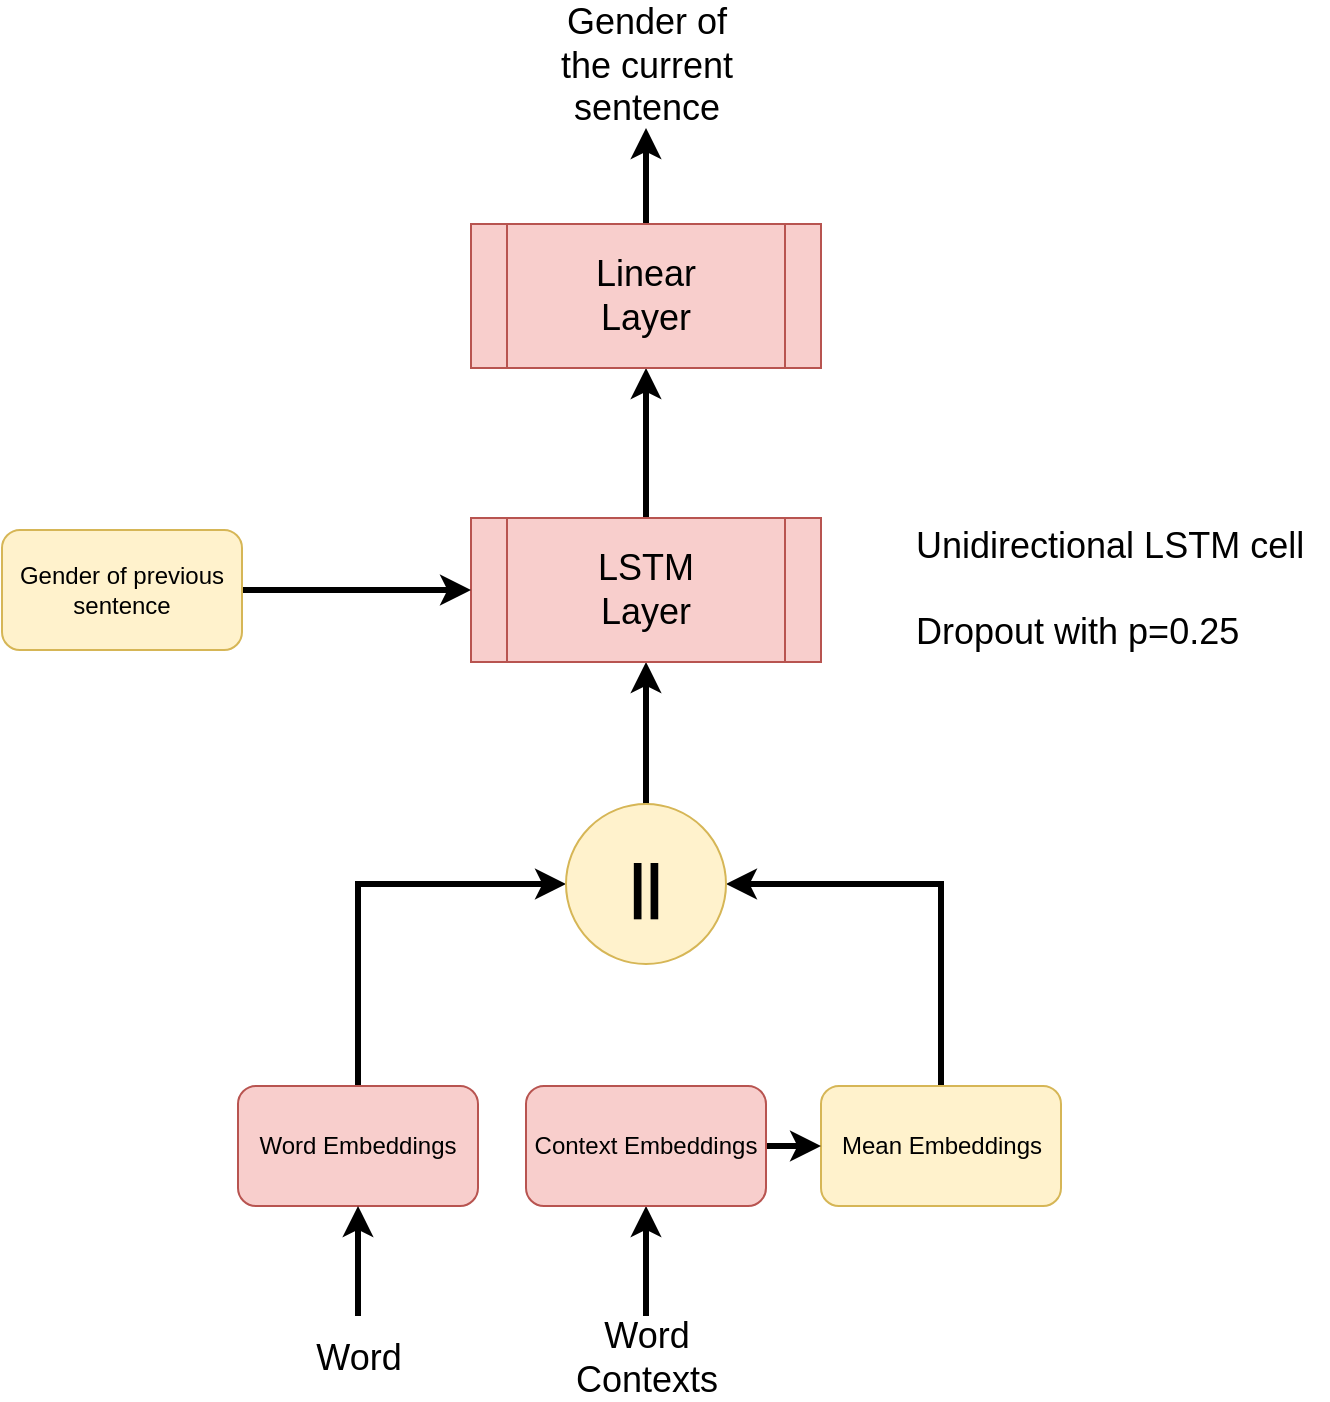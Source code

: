 <mxfile version="14.4.3" type="device"><diagram id="USfavRoX7cNSargon_Jp" name="Page-1"><mxGraphModel dx="2052" dy="1151" grid="0" gridSize="10" guides="1" tooltips="1" connect="1" arrows="1" fold="1" page="1" pageScale="1" pageWidth="827" pageHeight="1169" math="0" shadow="0"><root><mxCell id="0"/><mxCell id="1" parent="0"/><mxCell id="Mlury50vUjwtRUtmHJ8P-26" style="edgeStyle=orthogonalEdgeStyle;rounded=0;orthogonalLoop=1;jettySize=auto;html=1;exitX=0.5;exitY=0;exitDx=0;exitDy=0;entryX=1;entryY=0.5;entryDx=0;entryDy=0;strokeWidth=3;fontSize=18;" edge="1" parent="1" source="Mlury50vUjwtRUtmHJ8P-1" target="Mlury50vUjwtRUtmHJ8P-10"><mxGeometry relative="1" as="geometry"/></mxCell><mxCell id="Mlury50vUjwtRUtmHJ8P-1" value="Mean Embeddings" style="rounded=1;whiteSpace=wrap;html=1;fillColor=#fff2cc;strokeColor=#d6b656;" vertex="1" parent="1"><mxGeometry x="491.5" y="777" width="120" height="60" as="geometry"/></mxCell><mxCell id="Mlury50vUjwtRUtmHJ8P-12" style="edgeStyle=orthogonalEdgeStyle;rounded=0;orthogonalLoop=1;jettySize=auto;html=1;exitX=0.5;exitY=0;exitDx=0;exitDy=0;entryX=0;entryY=0.5;entryDx=0;entryDy=0;strokeWidth=3;fontSize=18;" edge="1" parent="1" source="Mlury50vUjwtRUtmHJ8P-2" target="Mlury50vUjwtRUtmHJ8P-10"><mxGeometry relative="1" as="geometry"/></mxCell><mxCell id="Mlury50vUjwtRUtmHJ8P-2" value="Word Embeddings" style="rounded=1;whiteSpace=wrap;html=1;fillColor=#f8cecc;strokeColor=#b85450;" vertex="1" parent="1"><mxGeometry x="200" y="777" width="120" height="60" as="geometry"/></mxCell><mxCell id="Mlury50vUjwtRUtmHJ8P-7" style="edgeStyle=orthogonalEdgeStyle;rounded=0;orthogonalLoop=1;jettySize=auto;html=1;exitX=0.5;exitY=0;exitDx=0;exitDy=0;entryX=0.5;entryY=1;entryDx=0;entryDy=0;fontSize=18;strokeWidth=3;" edge="1" parent="1" source="Mlury50vUjwtRUtmHJ8P-4" target="Mlury50vUjwtRUtmHJ8P-2"><mxGeometry relative="1" as="geometry"/></mxCell><mxCell id="Mlury50vUjwtRUtmHJ8P-4" value="Word" style="text;html=1;strokeColor=none;fillColor=none;align=center;verticalAlign=middle;whiteSpace=wrap;rounded=0;fontSize=18;" vertex="1" parent="1"><mxGeometry x="218.5" y="892" width="83" height="41" as="geometry"/></mxCell><mxCell id="Mlury50vUjwtRUtmHJ8P-20" style="edgeStyle=orthogonalEdgeStyle;rounded=0;orthogonalLoop=1;jettySize=auto;html=1;exitX=0.5;exitY=0;exitDx=0;exitDy=0;entryX=0.5;entryY=1;entryDx=0;entryDy=0;strokeWidth=3;fontSize=18;" edge="1" parent="1" source="Mlury50vUjwtRUtmHJ8P-5" target="Mlury50vUjwtRUtmHJ8P-19"><mxGeometry relative="1" as="geometry"/></mxCell><mxCell id="Mlury50vUjwtRUtmHJ8P-5" value="Word Contexts" style="text;html=1;strokeColor=none;fillColor=none;align=center;verticalAlign=middle;whiteSpace=wrap;rounded=0;fontSize=18;" vertex="1" parent="1"><mxGeometry x="362.5" y="892" width="83" height="41" as="geometry"/></mxCell><mxCell id="Mlury50vUjwtRUtmHJ8P-15" style="edgeStyle=orthogonalEdgeStyle;rounded=0;orthogonalLoop=1;jettySize=auto;html=1;exitX=0.5;exitY=0;exitDx=0;exitDy=0;entryX=0.5;entryY=1;entryDx=0;entryDy=0;strokeWidth=3;fontSize=18;" edge="1" parent="1" source="Mlury50vUjwtRUtmHJ8P-10" target="Mlury50vUjwtRUtmHJ8P-14"><mxGeometry relative="1" as="geometry"/></mxCell><mxCell id="Mlury50vUjwtRUtmHJ8P-10" value="&lt;font style=&quot;font-size: 30px&quot;&gt;&lt;b&gt;||&lt;/b&gt;&lt;/font&gt;" style="ellipse;whiteSpace=wrap;html=1;aspect=fixed;fontSize=18;fillColor=#fff2cc;strokeColor=#d6b656;" vertex="1" parent="1"><mxGeometry x="364" y="636" width="80" height="80" as="geometry"/></mxCell><mxCell id="Mlury50vUjwtRUtmHJ8P-18" style="edgeStyle=orthogonalEdgeStyle;rounded=0;orthogonalLoop=1;jettySize=auto;html=1;exitX=0.5;exitY=0;exitDx=0;exitDy=0;entryX=0.5;entryY=1;entryDx=0;entryDy=0;strokeWidth=3;fontSize=18;" edge="1" parent="1" source="Mlury50vUjwtRUtmHJ8P-14" target="Mlury50vUjwtRUtmHJ8P-17"><mxGeometry relative="1" as="geometry"/></mxCell><mxCell id="Mlury50vUjwtRUtmHJ8P-14" value="LSTM&lt;br&gt;Layer" style="shape=process;whiteSpace=wrap;html=1;backgroundOutline=1;fontSize=18;fillColor=#f8cecc;strokeColor=#b85450;" vertex="1" parent="1"><mxGeometry x="316.5" y="493" width="175" height="72" as="geometry"/></mxCell><mxCell id="Mlury50vUjwtRUtmHJ8P-23" style="edgeStyle=orthogonalEdgeStyle;rounded=0;orthogonalLoop=1;jettySize=auto;html=1;exitX=0.5;exitY=0;exitDx=0;exitDy=0;entryX=0.5;entryY=1;entryDx=0;entryDy=0;strokeWidth=3;fontSize=18;" edge="1" parent="1" source="Mlury50vUjwtRUtmHJ8P-17" target="Mlury50vUjwtRUtmHJ8P-22"><mxGeometry relative="1" as="geometry"/></mxCell><mxCell id="Mlury50vUjwtRUtmHJ8P-17" value="Linear&lt;br&gt;Layer" style="shape=process;whiteSpace=wrap;html=1;backgroundOutline=1;fontSize=18;fillColor=#f8cecc;strokeColor=#b85450;" vertex="1" parent="1"><mxGeometry x="316.5" y="346" width="175" height="72" as="geometry"/></mxCell><mxCell id="Mlury50vUjwtRUtmHJ8P-27" style="edgeStyle=orthogonalEdgeStyle;rounded=0;orthogonalLoop=1;jettySize=auto;html=1;exitX=1;exitY=0.5;exitDx=0;exitDy=0;entryX=0;entryY=0.5;entryDx=0;entryDy=0;strokeWidth=3;fontSize=18;" edge="1" parent="1" source="Mlury50vUjwtRUtmHJ8P-19" target="Mlury50vUjwtRUtmHJ8P-1"><mxGeometry relative="1" as="geometry"/></mxCell><mxCell id="Mlury50vUjwtRUtmHJ8P-19" value="Context Embeddings" style="rounded=1;whiteSpace=wrap;html=1;fillColor=#f8cecc;strokeColor=#b85450;" vertex="1" parent="1"><mxGeometry x="344" y="777" width="120" height="60" as="geometry"/></mxCell><mxCell id="Mlury50vUjwtRUtmHJ8P-22" value="Gender of&lt;br&gt;the current sentence" style="text;html=1;strokeColor=none;fillColor=none;align=center;verticalAlign=middle;whiteSpace=wrap;rounded=0;fontSize=18;" vertex="1" parent="1"><mxGeometry x="332.5" y="236" width="143" height="62" as="geometry"/></mxCell><mxCell id="Mlury50vUjwtRUtmHJ8P-25" value="Unidirectional LSTM cell&lt;br&gt;&lt;br&gt;Dropout with p=0.25" style="text;html=1;strokeColor=none;fillColor=none;align=left;verticalAlign=middle;whiteSpace=wrap;rounded=0;fontSize=18;" vertex="1" parent="1"><mxGeometry x="537" y="481.5" width="208" height="95" as="geometry"/></mxCell><mxCell id="Mlury50vUjwtRUtmHJ8P-31" style="edgeStyle=orthogonalEdgeStyle;rounded=0;orthogonalLoop=1;jettySize=auto;html=1;exitX=1;exitY=0.5;exitDx=0;exitDy=0;entryX=0;entryY=0.5;entryDx=0;entryDy=0;strokeWidth=3;fontSize=18;" edge="1" parent="1" source="Mlury50vUjwtRUtmHJ8P-30" target="Mlury50vUjwtRUtmHJ8P-14"><mxGeometry relative="1" as="geometry"/></mxCell><mxCell id="Mlury50vUjwtRUtmHJ8P-30" value="Gender of previous sentence" style="rounded=1;whiteSpace=wrap;html=1;fillColor=#fff2cc;strokeColor=#d6b656;" vertex="1" parent="1"><mxGeometry x="82" y="499" width="120" height="60" as="geometry"/></mxCell></root></mxGraphModel></diagram></mxfile>